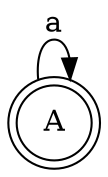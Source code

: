 digraph {
rankdir = "LR";	 //De izquierda a derecha

//Nodos
node	[shape=doublecircle] NodeA [label="A"];


//Transiciones
NodeA -> NodeA [label="a"];

}